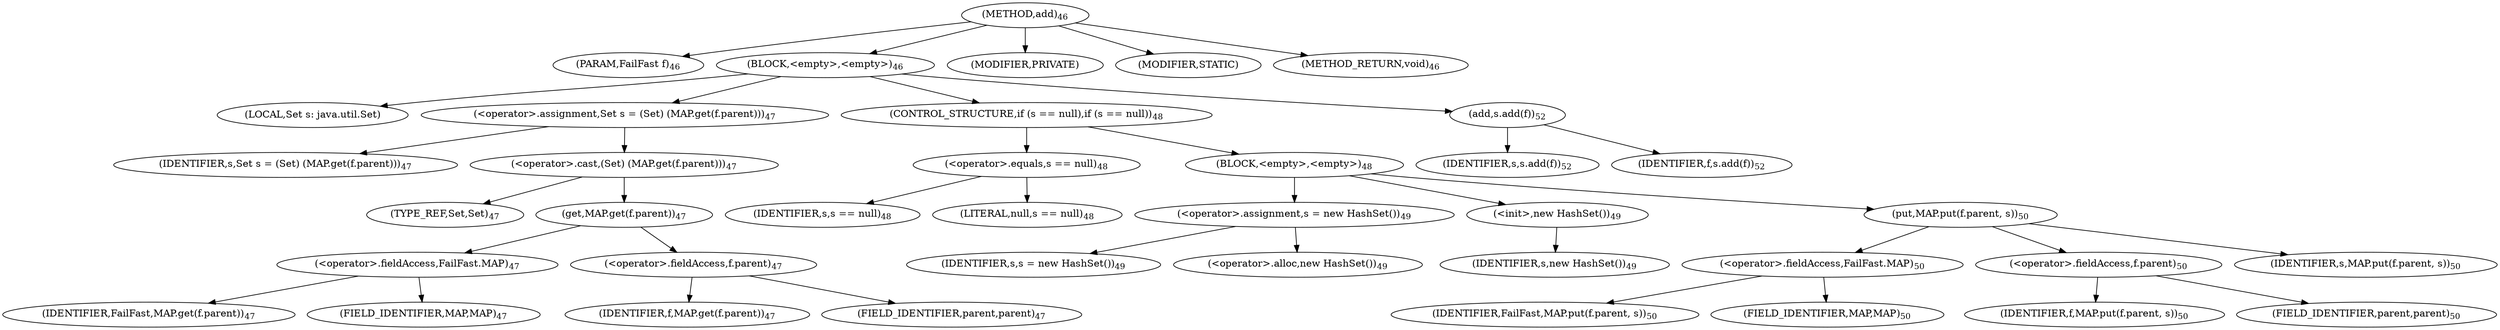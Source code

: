 digraph "add" {  
"56" [label = <(METHOD,add)<SUB>46</SUB>> ]
"57" [label = <(PARAM,FailFast f)<SUB>46</SUB>> ]
"58" [label = <(BLOCK,&lt;empty&gt;,&lt;empty&gt;)<SUB>46</SUB>> ]
"6" [label = <(LOCAL,Set s: java.util.Set)> ]
"59" [label = <(&lt;operator&gt;.assignment,Set s = (Set) (MAP.get(f.parent)))<SUB>47</SUB>> ]
"60" [label = <(IDENTIFIER,s,Set s = (Set) (MAP.get(f.parent)))<SUB>47</SUB>> ]
"61" [label = <(&lt;operator&gt;.cast,(Set) (MAP.get(f.parent)))<SUB>47</SUB>> ]
"62" [label = <(TYPE_REF,Set,Set)<SUB>47</SUB>> ]
"63" [label = <(get,MAP.get(f.parent))<SUB>47</SUB>> ]
"64" [label = <(&lt;operator&gt;.fieldAccess,FailFast.MAP)<SUB>47</SUB>> ]
"65" [label = <(IDENTIFIER,FailFast,MAP.get(f.parent))<SUB>47</SUB>> ]
"66" [label = <(FIELD_IDENTIFIER,MAP,MAP)<SUB>47</SUB>> ]
"67" [label = <(&lt;operator&gt;.fieldAccess,f.parent)<SUB>47</SUB>> ]
"68" [label = <(IDENTIFIER,f,MAP.get(f.parent))<SUB>47</SUB>> ]
"69" [label = <(FIELD_IDENTIFIER,parent,parent)<SUB>47</SUB>> ]
"70" [label = <(CONTROL_STRUCTURE,if (s == null),if (s == null))<SUB>48</SUB>> ]
"71" [label = <(&lt;operator&gt;.equals,s == null)<SUB>48</SUB>> ]
"72" [label = <(IDENTIFIER,s,s == null)<SUB>48</SUB>> ]
"73" [label = <(LITERAL,null,s == null)<SUB>48</SUB>> ]
"74" [label = <(BLOCK,&lt;empty&gt;,&lt;empty&gt;)<SUB>48</SUB>> ]
"75" [label = <(&lt;operator&gt;.assignment,s = new HashSet())<SUB>49</SUB>> ]
"76" [label = <(IDENTIFIER,s,s = new HashSet())<SUB>49</SUB>> ]
"77" [label = <(&lt;operator&gt;.alloc,new HashSet())<SUB>49</SUB>> ]
"78" [label = <(&lt;init&gt;,new HashSet())<SUB>49</SUB>> ]
"5" [label = <(IDENTIFIER,s,new HashSet())<SUB>49</SUB>> ]
"79" [label = <(put,MAP.put(f.parent, s))<SUB>50</SUB>> ]
"80" [label = <(&lt;operator&gt;.fieldAccess,FailFast.MAP)<SUB>50</SUB>> ]
"81" [label = <(IDENTIFIER,FailFast,MAP.put(f.parent, s))<SUB>50</SUB>> ]
"82" [label = <(FIELD_IDENTIFIER,MAP,MAP)<SUB>50</SUB>> ]
"83" [label = <(&lt;operator&gt;.fieldAccess,f.parent)<SUB>50</SUB>> ]
"84" [label = <(IDENTIFIER,f,MAP.put(f.parent, s))<SUB>50</SUB>> ]
"85" [label = <(FIELD_IDENTIFIER,parent,parent)<SUB>50</SUB>> ]
"86" [label = <(IDENTIFIER,s,MAP.put(f.parent, s))<SUB>50</SUB>> ]
"87" [label = <(add,s.add(f))<SUB>52</SUB>> ]
"88" [label = <(IDENTIFIER,s,s.add(f))<SUB>52</SUB>> ]
"89" [label = <(IDENTIFIER,f,s.add(f))<SUB>52</SUB>> ]
"90" [label = <(MODIFIER,PRIVATE)> ]
"91" [label = <(MODIFIER,STATIC)> ]
"92" [label = <(METHOD_RETURN,void)<SUB>46</SUB>> ]
  "56" -> "57" 
  "56" -> "58" 
  "56" -> "90" 
  "56" -> "91" 
  "56" -> "92" 
  "58" -> "6" 
  "58" -> "59" 
  "58" -> "70" 
  "58" -> "87" 
  "59" -> "60" 
  "59" -> "61" 
  "61" -> "62" 
  "61" -> "63" 
  "63" -> "64" 
  "63" -> "67" 
  "64" -> "65" 
  "64" -> "66" 
  "67" -> "68" 
  "67" -> "69" 
  "70" -> "71" 
  "70" -> "74" 
  "71" -> "72" 
  "71" -> "73" 
  "74" -> "75" 
  "74" -> "78" 
  "74" -> "79" 
  "75" -> "76" 
  "75" -> "77" 
  "78" -> "5" 
  "79" -> "80" 
  "79" -> "83" 
  "79" -> "86" 
  "80" -> "81" 
  "80" -> "82" 
  "83" -> "84" 
  "83" -> "85" 
  "87" -> "88" 
  "87" -> "89" 
}
